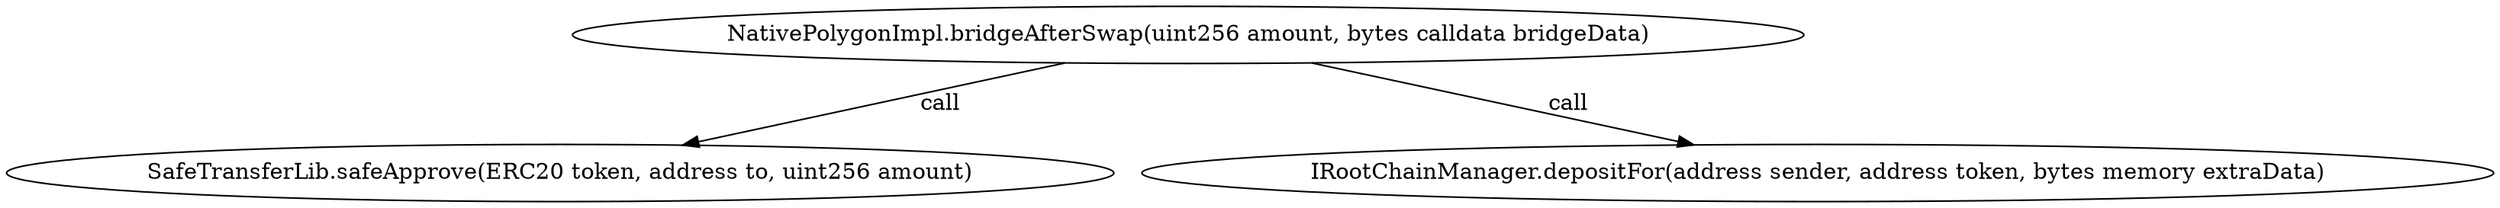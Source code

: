 digraph "" {
	graph [bb="0,0,1315.8,124.8"];
	node [label="\N"];
	"NativePolygonImpl.bridgeAfterSwap(uint256 amount, bytes calldata bridgeData)"	 [height=0.5,
		pos="627.22,106.8",
		width=9.0669];
	"SafeTransferLib.safeApprove(ERC20 token, address to, uint256 amount)"	 [height=0.5,
		pos="294.22,18",
		width=8.1727];
	"NativePolygonImpl.bridgeAfterSwap(uint256 amount, bytes calldata bridgeData)" -> "SafeTransferLib.safeApprove(ERC20 token, address to, uint256 amount)" [key=call,
	label=" call",
	lp="503.07,62.4",
	pos="e,360.28,35.617 561.03,89.15 505.99,74.471 427.62,53.573 370.05,38.223"];
"IRootChainManager.depositFor(address sender, address token, bytes memory extraData)" [height=0.5,
	pos="961.22,18",
	width=9.8484];
"NativePolygonImpl.bridgeAfterSwap(uint256 amount, bytes calldata bridgeData)" -> "IRootChainManager.depositFor(address sender, address token, bytes memory extraData)" [key=call,
label=" call",
lp="836.07,62.4",
pos="e,894.67,35.693 693.61,89.15 748.73,74.495 827.16,53.642 884.87,38.298"];
}
